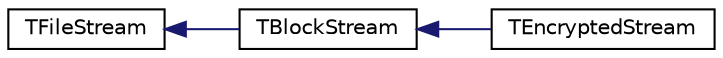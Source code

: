 digraph G
{
  edge [fontname="Helvetica",fontsize="10",labelfontname="Helvetica",labelfontsize="10"];
  node [fontname="Helvetica",fontsize="10",shape=record];
  rankdir="LR";
  Node1 [label="TFileStream",height=0.2,width=0.4,color="black", fillcolor="white", style="filled",URL="$struct_t_file_stream.html"];
  Node1 -> Node2 [dir="back",color="midnightblue",fontsize="10",style="solid",fontname="Helvetica"];
  Node2 [label="TBlockStream",height=0.2,width=0.4,color="black", fillcolor="white", style="filled",URL="$struct_t_block_stream.html"];
  Node2 -> Node3 [dir="back",color="midnightblue",fontsize="10",style="solid",fontname="Helvetica"];
  Node3 [label="TEncryptedStream",height=0.2,width=0.4,color="black", fillcolor="white", style="filled",URL="$struct_t_encrypted_stream.html"];
}
